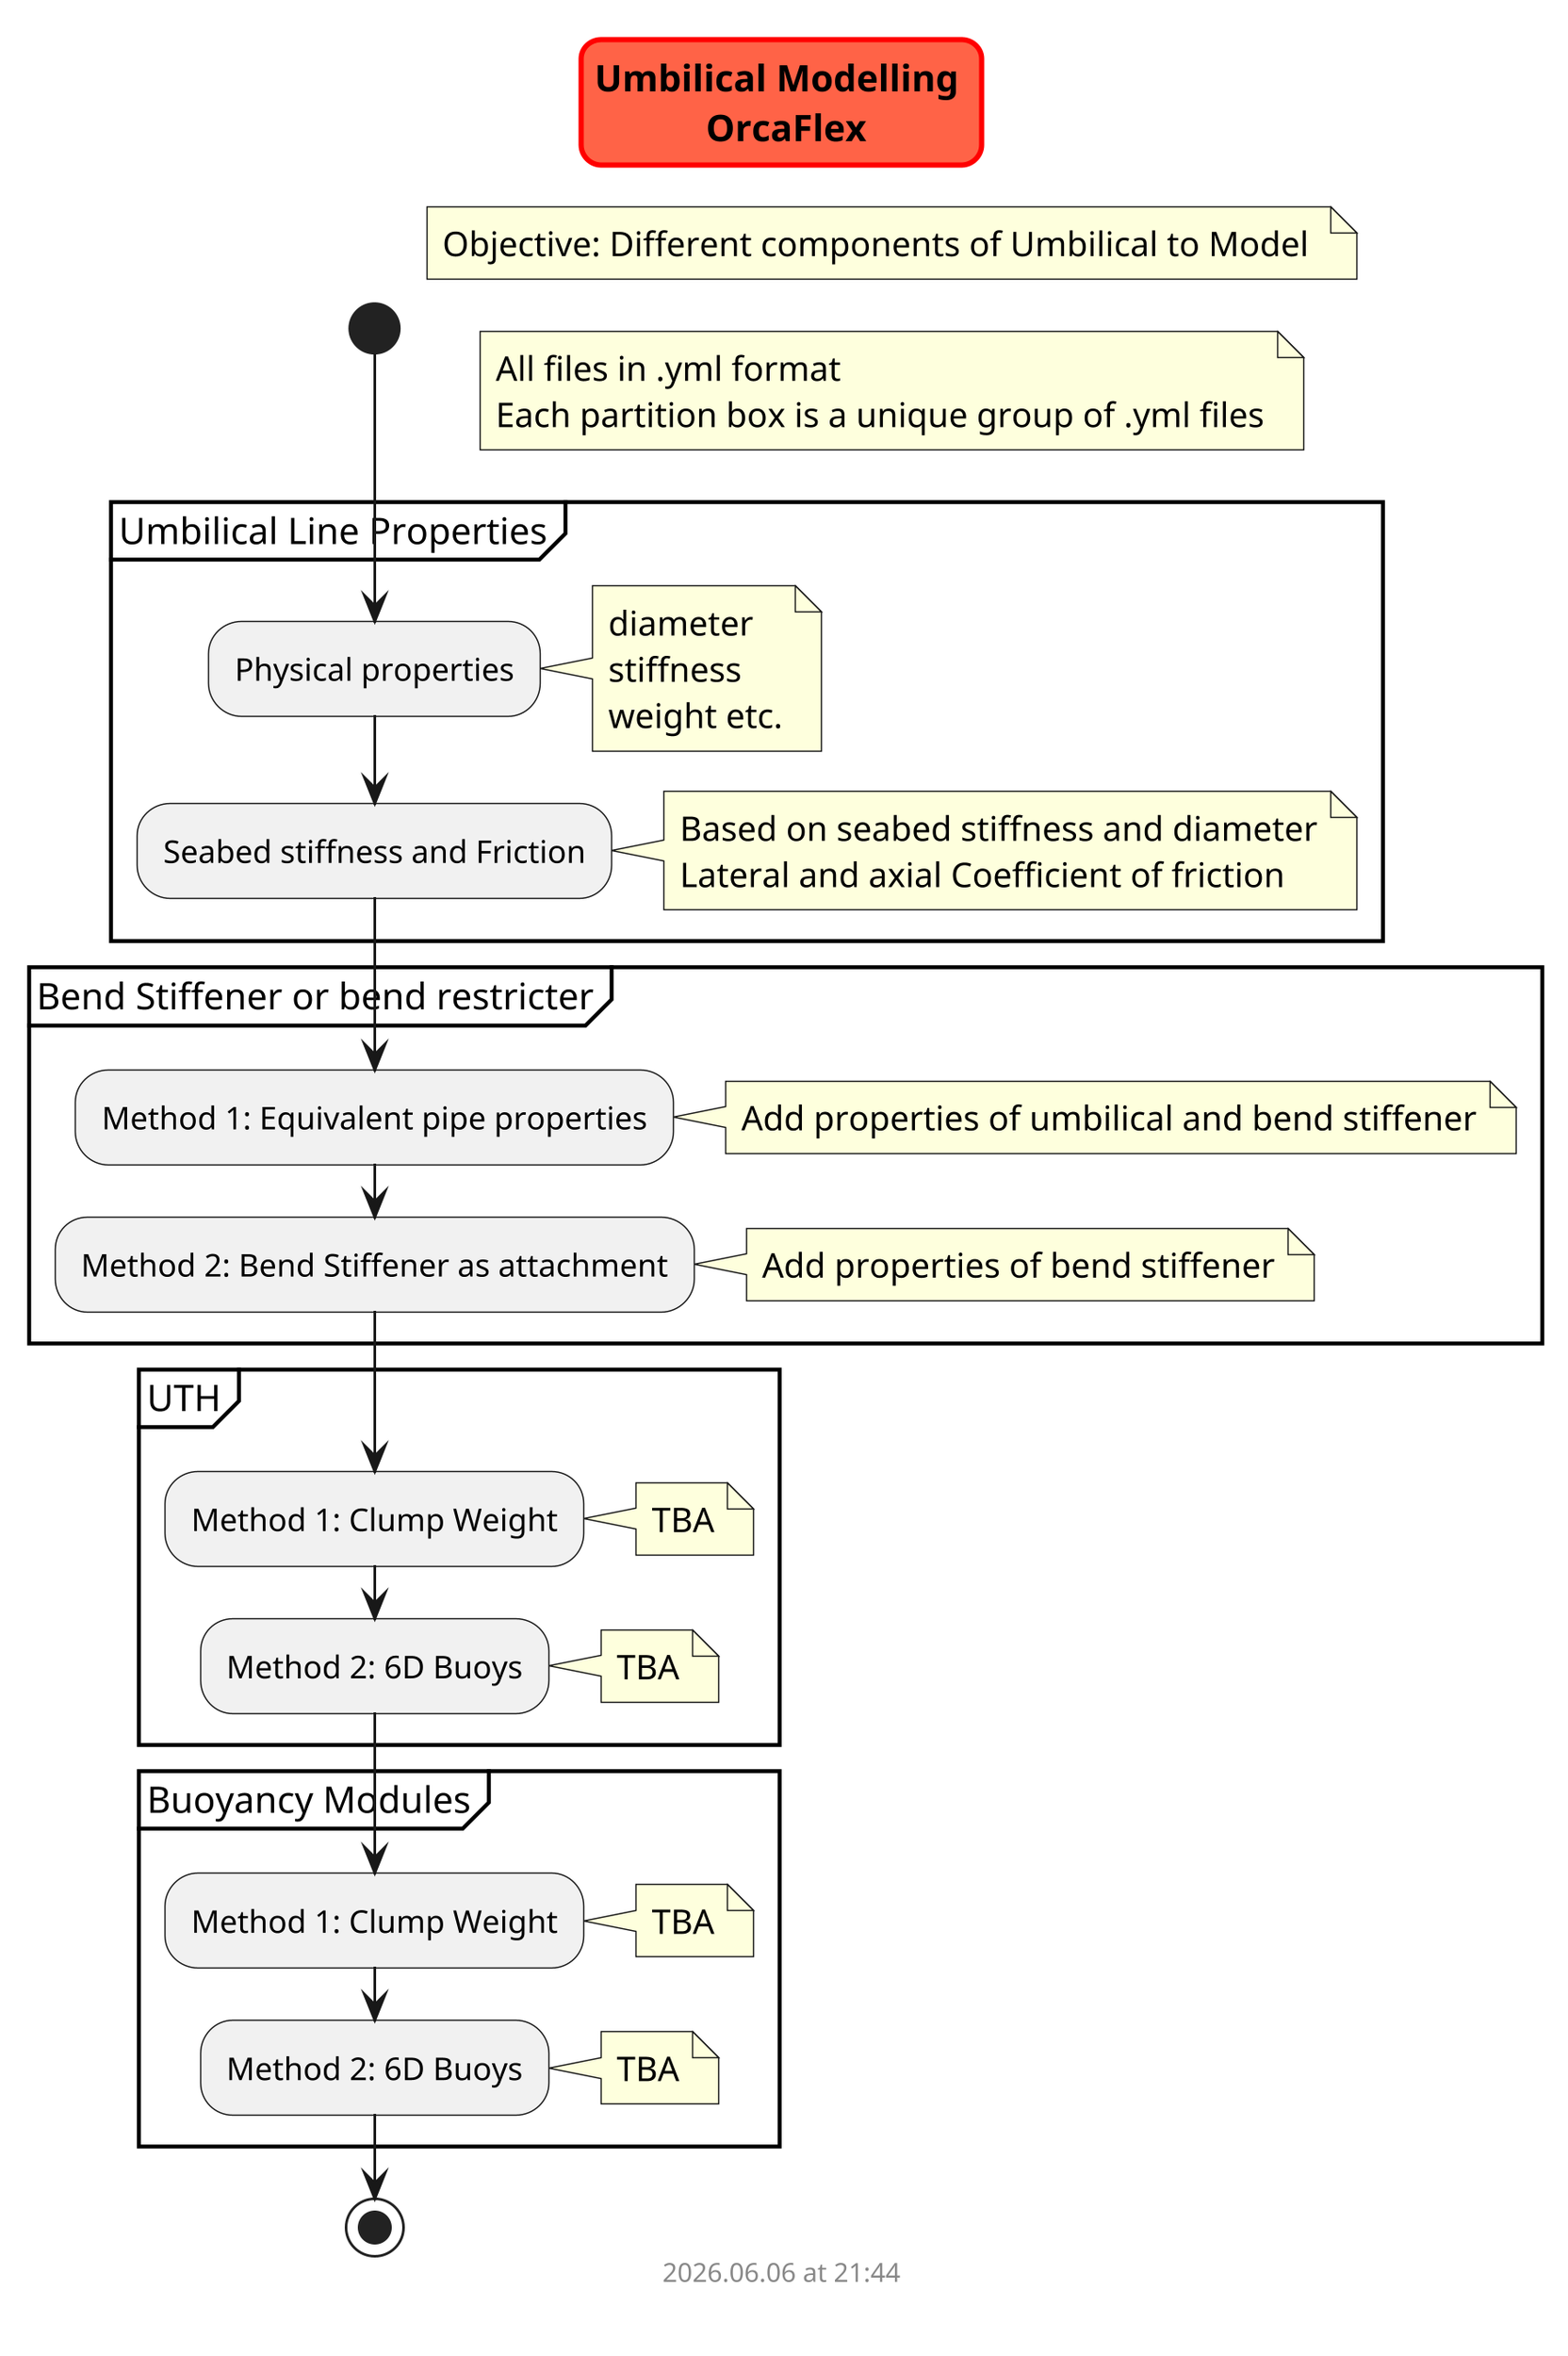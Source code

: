 @startuml umblical_modelling
scale 3
skinparam titleBorderRoundCorner 15
skinparam titleBorderThickness 2
skinparam titleBorderColor red
skinparam titleBackgroundColor Tomato

title Umbilical Modelling \n OrcaFlex

start

    note right
        Objective: Different components of Umbilical to Model 
    end note

    note right
        All files in .yml format
        Each partition box is a unique group of .yml files
    end note

    partition "Umbilical Line Properties" {

        :Physical properties;
            note right
                diameter
                stiffness
                weight etc.
            end note

        :Seabed stiffness and Friction;
            note right
                Based on seabed stiffness and diameter
                Lateral and axial Coefficient of friction 
            end note

    }

    partition "Bend Stiffener or bend restricter" {

        :Method 1: Equivalent pipe properties;
            note right
                Add properties of umbilical and bend stiffener
            end note

        :Method 2: Bend Stiffener as attachment;
            note right
                Add properties of bend stiffener
            end note


    }

    partition "UTH" {

        :Method 1: Clump Weight;
            note right
                TBA
            end note

        :Method 2: 6D Buoys;
            note right
                TBA
            end note

    }

    partition "Buoyancy Modules" {

        :Method 1: Clump Weight;
            note right
                TBA
            end note

        :Method 2: 6D Buoys;
            note right
                TBA
            end note

    }



stop

footer
%date("yyyy.MM.dd' at 'HH:mm")
%filename()
end footer

@enduml
